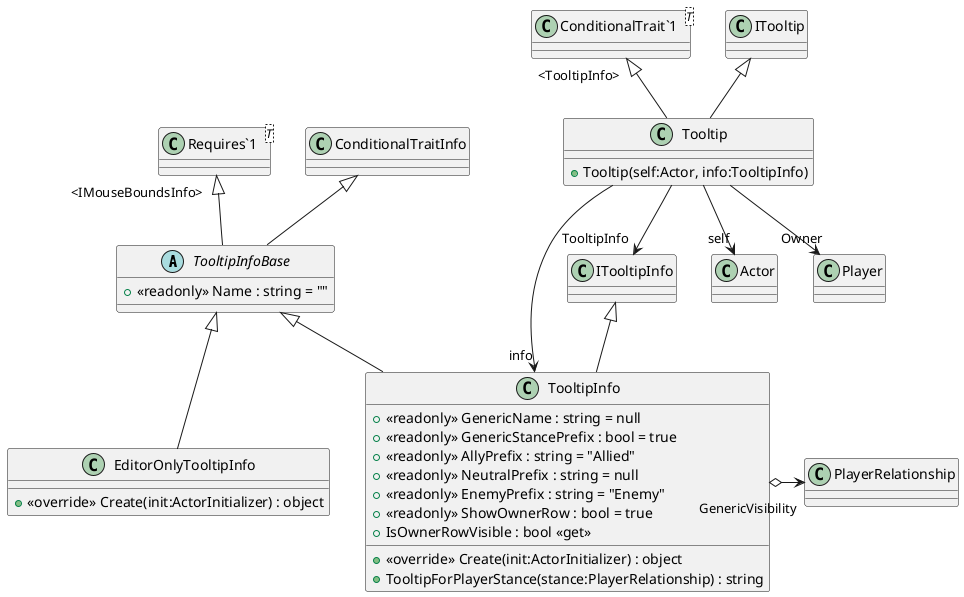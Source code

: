 @startuml
abstract class TooltipInfoBase {
    + <<readonly>> Name : string = ""
}
class EditorOnlyTooltipInfo {
    + <<override>> Create(init:ActorInitializer) : object
}
class TooltipInfo {
    + <<readonly>> GenericName : string = null
    + <<readonly>> GenericStancePrefix : bool = true
    + <<readonly>> AllyPrefix : string = "Allied"
    + <<readonly>> NeutralPrefix : string = null
    + <<readonly>> EnemyPrefix : string = "Enemy"
    + <<readonly>> ShowOwnerRow : bool = true
    + <<override>> Create(init:ActorInitializer) : object
    + TooltipForPlayerStance(stance:PlayerRelationship) : string
    + IsOwnerRowVisible : bool <<get>>
}
class Tooltip {
    + Tooltip(self:Actor, info:TooltipInfo)
}
class "Requires`1"<T> {
}
class "ConditionalTrait`1"<T> {
}
ConditionalTraitInfo <|-- TooltipInfoBase
"Requires`1" "<IMouseBoundsInfo>" <|-- TooltipInfoBase
TooltipInfoBase <|-- EditorOnlyTooltipInfo
TooltipInfoBase <|-- TooltipInfo
ITooltipInfo <|-- TooltipInfo
TooltipInfo o-> "GenericVisibility" PlayerRelationship
"ConditionalTrait`1" "<TooltipInfo>" <|-- Tooltip
ITooltip <|-- Tooltip
Tooltip --> "self" Actor
Tooltip --> "info" TooltipInfo
Tooltip --> "TooltipInfo" ITooltipInfo
Tooltip --> "Owner" Player
@enduml
